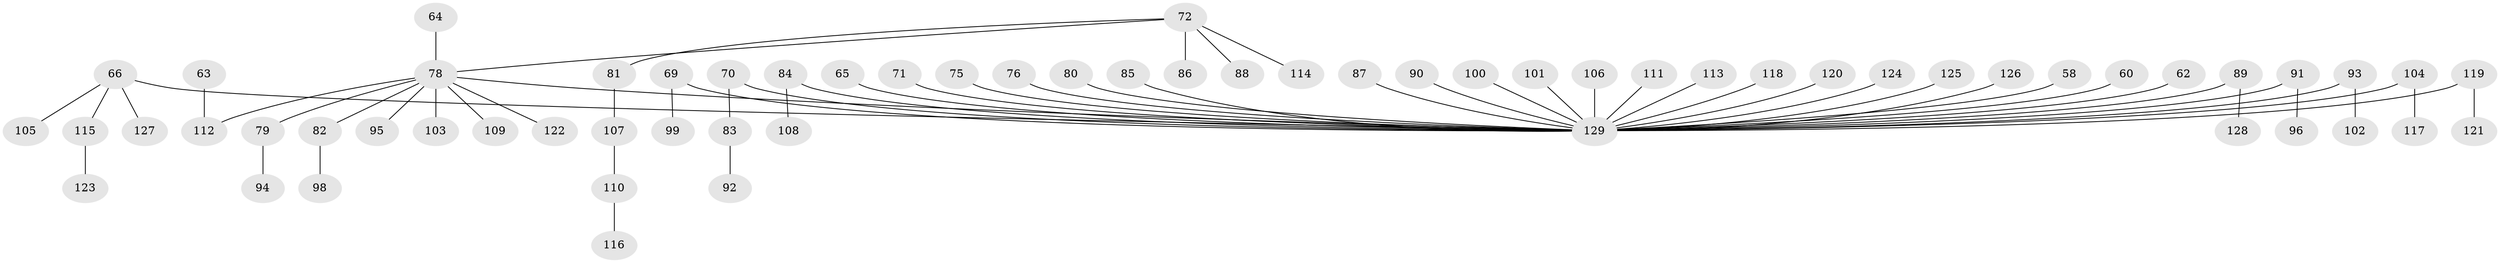 // original degree distribution, {8: 0.015503875968992248, 7: 0.007751937984496124, 4: 0.06201550387596899, 2: 0.24031007751937986, 3: 0.17054263565891473, 5: 0.015503875968992248, 1: 0.4883720930232558}
// Generated by graph-tools (version 1.1) at 2025/53/03/09/25 04:53:34]
// undirected, 64 vertices, 63 edges
graph export_dot {
graph [start="1"]
  node [color=gray90,style=filled];
  58;
  60;
  62;
  63;
  64;
  65;
  66 [super="+16+59"];
  69;
  70 [super="+25"];
  71;
  72 [super="+35"];
  75;
  76;
  78 [super="+77+46"];
  79;
  80 [super="+47+51"];
  81;
  82 [super="+67"];
  83 [super="+56"];
  84;
  85;
  86;
  87;
  88;
  89;
  90;
  91;
  92;
  93;
  94;
  95;
  96;
  98;
  99;
  100;
  101;
  102;
  103;
  104 [super="+54"];
  105;
  106;
  107;
  108;
  109;
  110;
  111;
  112 [super="+41"];
  113;
  114;
  115;
  116;
  117;
  118;
  119;
  120;
  121;
  122;
  123;
  124;
  125;
  126;
  127;
  128;
  129 [super="+21+97+48+74+53+73+38+45+61+49+57+50+52+55"];
  58 -- 129;
  60 -- 129;
  62 -- 129;
  63 -- 112;
  64 -- 78;
  65 -- 129;
  66 -- 105;
  66 -- 115;
  66 -- 127;
  66 -- 129;
  69 -- 99;
  69 -- 129;
  70 -- 129;
  70 -- 83;
  71 -- 129;
  72 -- 81;
  72 -- 114;
  72 -- 88;
  72 -- 86;
  72 -- 78;
  75 -- 129;
  76 -- 129;
  78 -- 79;
  78 -- 129;
  78 -- 103;
  78 -- 122;
  78 -- 109;
  78 -- 112;
  78 -- 95;
  78 -- 82;
  79 -- 94;
  80 -- 129;
  81 -- 107;
  82 -- 98;
  83 -- 92;
  84 -- 108;
  84 -- 129;
  85 -- 129;
  87 -- 129;
  89 -- 128;
  89 -- 129;
  90 -- 129;
  91 -- 96;
  91 -- 129;
  93 -- 102;
  93 -- 129;
  100 -- 129;
  101 -- 129;
  104 -- 129;
  104 -- 117;
  106 -- 129;
  107 -- 110;
  110 -- 116;
  111 -- 129;
  113 -- 129;
  115 -- 123;
  118 -- 129;
  119 -- 121;
  119 -- 129;
  120 -- 129;
  124 -- 129;
  125 -- 129;
  126 -- 129;
}
